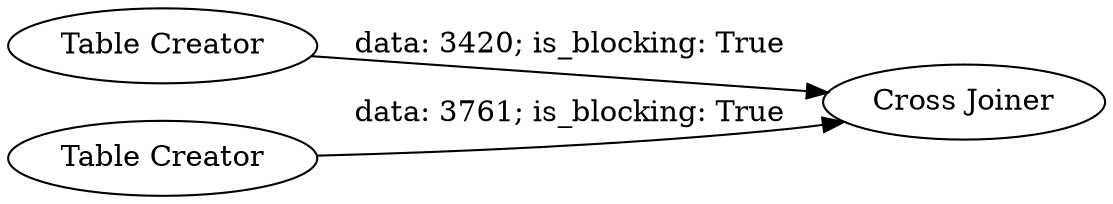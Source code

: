 digraph {
	"-9027365914394114130_3" [label="Cross Joiner"]
	"-9027365914394114130_2" [label="Table Creator"]
	"-9027365914394114130_1" [label="Table Creator"]
	"-9027365914394114130_2" -> "-9027365914394114130_3" [label="data: 3420; is_blocking: True"]
	"-9027365914394114130_1" -> "-9027365914394114130_3" [label="data: 3761; is_blocking: True"]
	rankdir=LR
}
